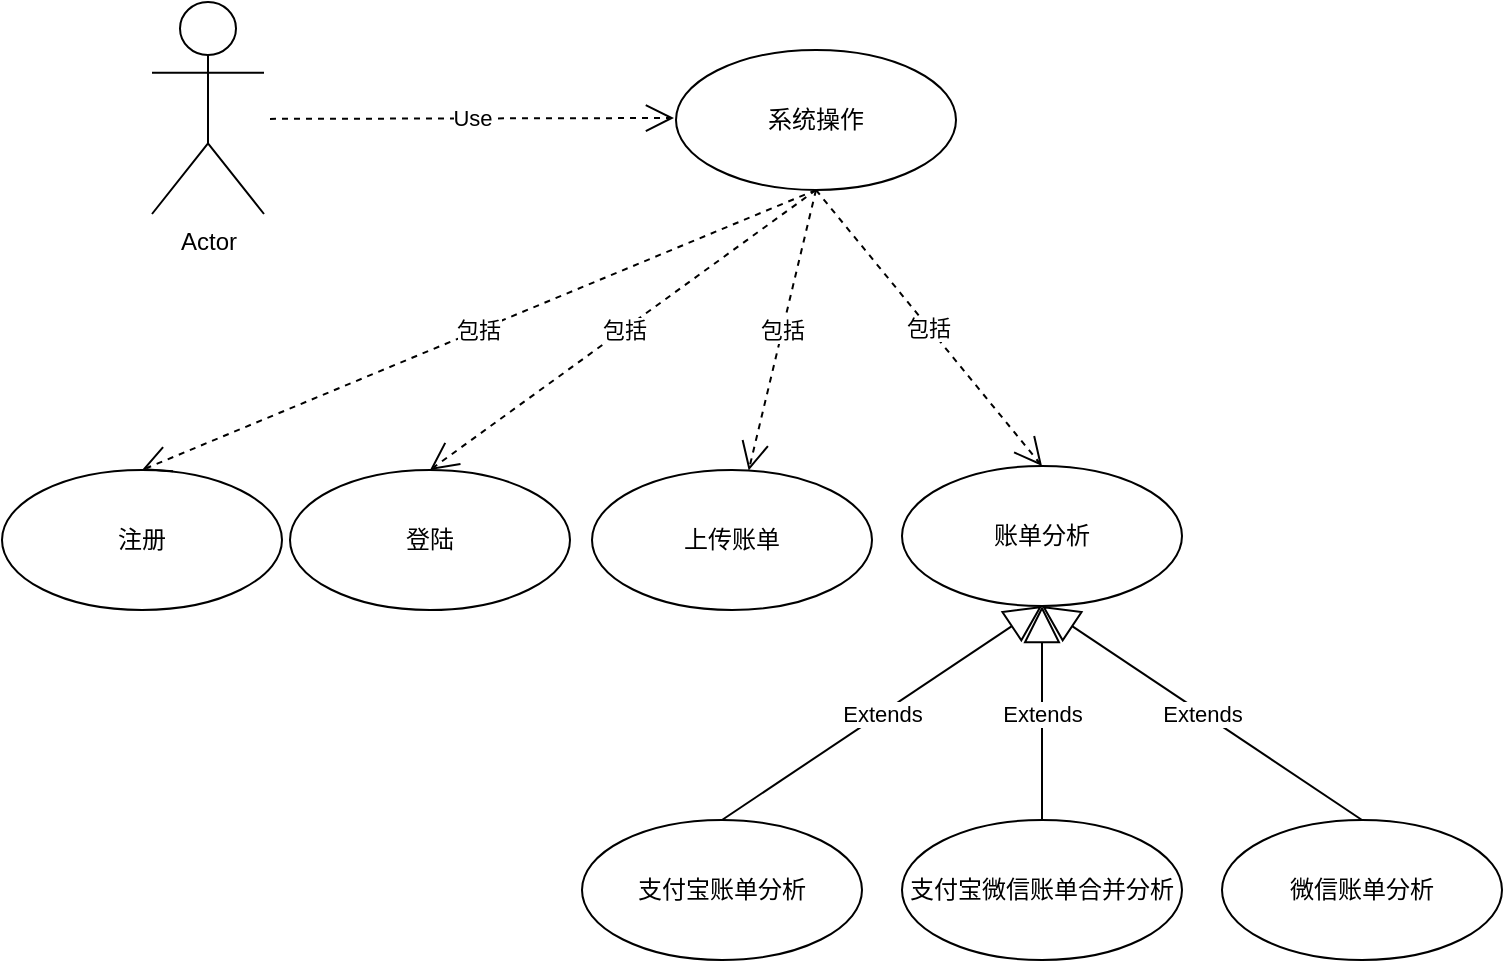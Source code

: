 <mxfile version="16.2.6" type="github">
  <diagram id="fHpPr2RdEvj4gNqwsy3j" name="Page-1">
    <mxGraphModel dx="922" dy="593" grid="0" gridSize="10" guides="1" tooltips="1" connect="1" arrows="1" fold="1" page="1" pageScale="1" pageWidth="827" pageHeight="1169" math="0" shadow="0">
      <root>
        <mxCell id="0" />
        <mxCell id="1" parent="0" />
        <mxCell id="5TZ1lEWXBGR0TFEkmN6e-1" value="Actor" style="shape=umlActor;verticalLabelPosition=bottom;verticalAlign=top;html=1;" vertex="1" parent="1">
          <mxGeometry x="138" y="176" width="56" height="106" as="geometry" />
        </mxCell>
        <mxCell id="5TZ1lEWXBGR0TFEkmN6e-2" value="登陆" style="ellipse;whiteSpace=wrap;html=1;" vertex="1" parent="1">
          <mxGeometry x="207" y="410" width="140" height="70" as="geometry" />
        </mxCell>
        <mxCell id="5TZ1lEWXBGR0TFEkmN6e-3" value="注册" style="ellipse;whiteSpace=wrap;html=1;" vertex="1" parent="1">
          <mxGeometry x="63" y="410" width="140" height="70" as="geometry" />
        </mxCell>
        <mxCell id="5TZ1lEWXBGR0TFEkmN6e-4" value="账单分析" style="ellipse;whiteSpace=wrap;html=1;" vertex="1" parent="1">
          <mxGeometry x="513" y="408" width="140" height="70" as="geometry" />
        </mxCell>
        <mxCell id="5TZ1lEWXBGR0TFEkmN6e-5" value="上传账单" style="ellipse;whiteSpace=wrap;html=1;" vertex="1" parent="1">
          <mxGeometry x="358" y="410" width="140" height="70" as="geometry" />
        </mxCell>
        <mxCell id="5TZ1lEWXBGR0TFEkmN6e-6" value="微信账单分析" style="ellipse;whiteSpace=wrap;html=1;fillColor=default;gradientColor=none;" vertex="1" parent="1">
          <mxGeometry x="673" y="585" width="140" height="70" as="geometry" />
        </mxCell>
        <mxCell id="5TZ1lEWXBGR0TFEkmN6e-7" value="系统操作" style="ellipse;whiteSpace=wrap;html=1;" vertex="1" parent="1">
          <mxGeometry x="400" y="200" width="140" height="70" as="geometry" />
        </mxCell>
        <mxCell id="5TZ1lEWXBGR0TFEkmN6e-8" value="支付宝账单分析" style="ellipse;whiteSpace=wrap;html=1;" vertex="1" parent="1">
          <mxGeometry x="353" y="585" width="140" height="70" as="geometry" />
        </mxCell>
        <mxCell id="5TZ1lEWXBGR0TFEkmN6e-9" value="支付宝微信账单合并分析" style="ellipse;whiteSpace=wrap;html=1;" vertex="1" parent="1">
          <mxGeometry x="513" y="585" width="140" height="70" as="geometry" />
        </mxCell>
        <mxCell id="5TZ1lEWXBGR0TFEkmN6e-15" value="Use" style="endArrow=open;endSize=12;dashed=1;html=1;rounded=0;" edge="1" parent="1">
          <mxGeometry width="160" relative="1" as="geometry">
            <mxPoint x="197" y="234.44" as="sourcePoint" />
            <mxPoint x="399" y="234" as="targetPoint" />
          </mxGeometry>
        </mxCell>
        <mxCell id="5TZ1lEWXBGR0TFEkmN6e-16" value="Extends" style="endArrow=block;endSize=16;endFill=0;html=1;rounded=0;exitX=0.5;exitY=0;exitDx=0;exitDy=0;entryX=0.5;entryY=1;entryDx=0;entryDy=0;" edge="1" parent="1" source="5TZ1lEWXBGR0TFEkmN6e-8" target="5TZ1lEWXBGR0TFEkmN6e-4">
          <mxGeometry width="160" relative="1" as="geometry">
            <mxPoint x="382" y="528" as="sourcePoint" />
            <mxPoint x="542" y="528" as="targetPoint" />
          </mxGeometry>
        </mxCell>
        <mxCell id="5TZ1lEWXBGR0TFEkmN6e-17" value="Extends" style="endArrow=block;endSize=16;endFill=0;html=1;rounded=0;exitX=0.5;exitY=0;exitDx=0;exitDy=0;entryX=0.5;entryY=1;entryDx=0;entryDy=0;" edge="1" parent="1" source="5TZ1lEWXBGR0TFEkmN6e-6" target="5TZ1lEWXBGR0TFEkmN6e-4">
          <mxGeometry width="160" relative="1" as="geometry">
            <mxPoint x="632" y="612" as="sourcePoint" />
            <mxPoint x="656" y="479" as="targetPoint" />
          </mxGeometry>
        </mxCell>
        <mxCell id="5TZ1lEWXBGR0TFEkmN6e-18" value="Extends" style="endArrow=block;endSize=16;endFill=0;html=1;rounded=0;" edge="1" parent="1" source="5TZ1lEWXBGR0TFEkmN6e-9" target="5TZ1lEWXBGR0TFEkmN6e-4">
          <mxGeometry width="160" relative="1" as="geometry">
            <mxPoint x="444" y="673.5" as="sourcePoint" />
            <mxPoint x="580" y="483" as="targetPoint" />
          </mxGeometry>
        </mxCell>
        <mxCell id="5TZ1lEWXBGR0TFEkmN6e-19" value="包括" style="endArrow=open;endSize=12;dashed=1;html=1;rounded=0;exitX=0.5;exitY=1;exitDx=0;exitDy=0;entryX=0.5;entryY=0;entryDx=0;entryDy=0;" edge="1" parent="1" source="5TZ1lEWXBGR0TFEkmN6e-7" target="5TZ1lEWXBGR0TFEkmN6e-2">
          <mxGeometry width="160" relative="1" as="geometry">
            <mxPoint x="345" y="334.44" as="sourcePoint" />
            <mxPoint x="547" y="334" as="targetPoint" />
          </mxGeometry>
        </mxCell>
        <mxCell id="5TZ1lEWXBGR0TFEkmN6e-20" value="包括" style="endArrow=open;endSize=12;dashed=1;html=1;rounded=0;exitX=0.5;exitY=1;exitDx=0;exitDy=0;" edge="1" parent="1" source="5TZ1lEWXBGR0TFEkmN6e-7" target="5TZ1lEWXBGR0TFEkmN6e-5">
          <mxGeometry width="160" relative="1" as="geometry">
            <mxPoint x="625" y="352.44" as="sourcePoint" />
            <mxPoint x="500" y="394" as="targetPoint" />
          </mxGeometry>
        </mxCell>
        <mxCell id="5TZ1lEWXBGR0TFEkmN6e-21" value="包括" style="endArrow=open;endSize=12;dashed=1;html=1;rounded=0;exitX=0.5;exitY=1;exitDx=0;exitDy=0;entryX=0.5;entryY=0;entryDx=0;entryDy=0;" edge="1" parent="1" source="5TZ1lEWXBGR0TFEkmN6e-7" target="5TZ1lEWXBGR0TFEkmN6e-4">
          <mxGeometry width="160" relative="1" as="geometry">
            <mxPoint x="580" y="194.44" as="sourcePoint" />
            <mxPoint x="782" y="194" as="targetPoint" />
          </mxGeometry>
        </mxCell>
        <mxCell id="5TZ1lEWXBGR0TFEkmN6e-22" value="包括" style="endArrow=open;endSize=12;dashed=1;html=1;rounded=0;exitX=0.5;exitY=1;exitDx=0;exitDy=0;entryX=0.5;entryY=0;entryDx=0;entryDy=0;" edge="1" parent="1" source="5TZ1lEWXBGR0TFEkmN6e-7" target="5TZ1lEWXBGR0TFEkmN6e-3">
          <mxGeometry width="160" relative="1" as="geometry">
            <mxPoint x="385" y="292.44" as="sourcePoint" />
            <mxPoint x="587" y="292" as="targetPoint" />
          </mxGeometry>
        </mxCell>
      </root>
    </mxGraphModel>
  </diagram>
</mxfile>
